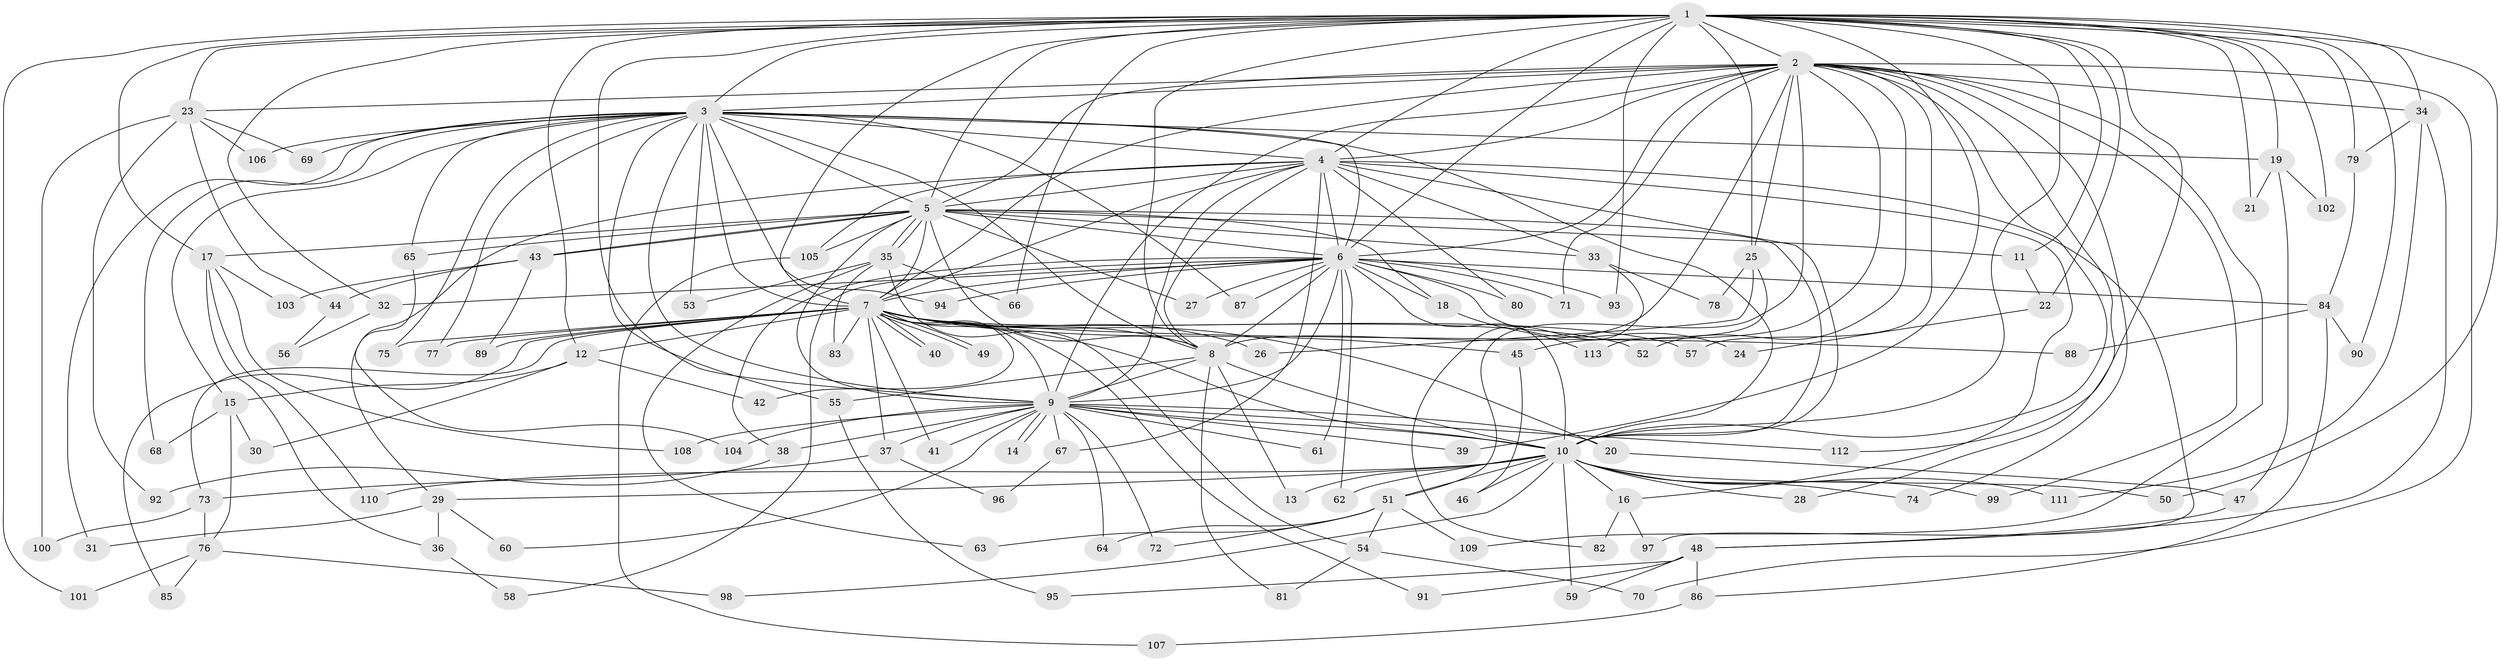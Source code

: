 // coarse degree distribution, {25: 0.011363636363636364, 31: 0.011363636363636364, 19: 0.022727272727272728, 20: 0.011363636363636364, 26: 0.011363636363636364, 9: 0.022727272727272728, 21: 0.011363636363636364, 3: 0.125, 4: 0.06818181818181818, 1: 0.011363636363636364, 6: 0.03409090909090909, 2: 0.5909090909090909, 7: 0.011363636363636364, 5: 0.045454545454545456, 8: 0.011363636363636364}
// Generated by graph-tools (version 1.1) at 2025/41/03/06/25 10:41:44]
// undirected, 113 vertices, 251 edges
graph export_dot {
graph [start="1"]
  node [color=gray90,style=filled];
  1;
  2;
  3;
  4;
  5;
  6;
  7;
  8;
  9;
  10;
  11;
  12;
  13;
  14;
  15;
  16;
  17;
  18;
  19;
  20;
  21;
  22;
  23;
  24;
  25;
  26;
  27;
  28;
  29;
  30;
  31;
  32;
  33;
  34;
  35;
  36;
  37;
  38;
  39;
  40;
  41;
  42;
  43;
  44;
  45;
  46;
  47;
  48;
  49;
  50;
  51;
  52;
  53;
  54;
  55;
  56;
  57;
  58;
  59;
  60;
  61;
  62;
  63;
  64;
  65;
  66;
  67;
  68;
  69;
  70;
  71;
  72;
  73;
  74;
  75;
  76;
  77;
  78;
  79;
  80;
  81;
  82;
  83;
  84;
  85;
  86;
  87;
  88;
  89;
  90;
  91;
  92;
  93;
  94;
  95;
  96;
  97;
  98;
  99;
  100;
  101;
  102;
  103;
  104;
  105;
  106;
  107;
  108;
  109;
  110;
  111;
  112;
  113;
  1 -- 2;
  1 -- 3;
  1 -- 4;
  1 -- 5;
  1 -- 6;
  1 -- 7;
  1 -- 8;
  1 -- 9;
  1 -- 10;
  1 -- 11;
  1 -- 12;
  1 -- 17;
  1 -- 19;
  1 -- 21;
  1 -- 22;
  1 -- 23;
  1 -- 25;
  1 -- 32;
  1 -- 34;
  1 -- 39;
  1 -- 50;
  1 -- 66;
  1 -- 79;
  1 -- 90;
  1 -- 93;
  1 -- 101;
  1 -- 102;
  1 -- 112;
  2 -- 3;
  2 -- 4;
  2 -- 5;
  2 -- 6;
  2 -- 7;
  2 -- 8;
  2 -- 9;
  2 -- 10;
  2 -- 23;
  2 -- 25;
  2 -- 28;
  2 -- 34;
  2 -- 45;
  2 -- 51;
  2 -- 52;
  2 -- 57;
  2 -- 70;
  2 -- 71;
  2 -- 74;
  2 -- 99;
  2 -- 109;
  3 -- 4;
  3 -- 5;
  3 -- 6;
  3 -- 7;
  3 -- 8;
  3 -- 9;
  3 -- 10;
  3 -- 15;
  3 -- 19;
  3 -- 31;
  3 -- 53;
  3 -- 55;
  3 -- 65;
  3 -- 68;
  3 -- 69;
  3 -- 75;
  3 -- 77;
  3 -- 87;
  3 -- 94;
  3 -- 106;
  4 -- 5;
  4 -- 6;
  4 -- 7;
  4 -- 8;
  4 -- 9;
  4 -- 10;
  4 -- 16;
  4 -- 29;
  4 -- 33;
  4 -- 67;
  4 -- 80;
  4 -- 97;
  4 -- 105;
  5 -- 6;
  5 -- 7;
  5 -- 8;
  5 -- 9;
  5 -- 10;
  5 -- 11;
  5 -- 17;
  5 -- 18;
  5 -- 27;
  5 -- 33;
  5 -- 35;
  5 -- 35;
  5 -- 43;
  5 -- 43;
  5 -- 65;
  5 -- 105;
  6 -- 7;
  6 -- 8;
  6 -- 9;
  6 -- 10;
  6 -- 18;
  6 -- 24;
  6 -- 27;
  6 -- 32;
  6 -- 38;
  6 -- 58;
  6 -- 61;
  6 -- 62;
  6 -- 71;
  6 -- 80;
  6 -- 84;
  6 -- 87;
  6 -- 93;
  6 -- 94;
  7 -- 8;
  7 -- 9;
  7 -- 10;
  7 -- 12;
  7 -- 20;
  7 -- 26;
  7 -- 37;
  7 -- 40;
  7 -- 40;
  7 -- 41;
  7 -- 42;
  7 -- 45;
  7 -- 49;
  7 -- 49;
  7 -- 52;
  7 -- 57;
  7 -- 73;
  7 -- 75;
  7 -- 77;
  7 -- 83;
  7 -- 85;
  7 -- 88;
  7 -- 89;
  7 -- 91;
  8 -- 9;
  8 -- 10;
  8 -- 13;
  8 -- 55;
  8 -- 81;
  9 -- 10;
  9 -- 14;
  9 -- 14;
  9 -- 20;
  9 -- 37;
  9 -- 38;
  9 -- 39;
  9 -- 41;
  9 -- 60;
  9 -- 61;
  9 -- 64;
  9 -- 67;
  9 -- 72;
  9 -- 104;
  9 -- 108;
  9 -- 112;
  10 -- 13;
  10 -- 16;
  10 -- 28;
  10 -- 29;
  10 -- 46;
  10 -- 50;
  10 -- 51;
  10 -- 59;
  10 -- 62;
  10 -- 74;
  10 -- 98;
  10 -- 99;
  10 -- 110;
  10 -- 111;
  11 -- 22;
  12 -- 15;
  12 -- 30;
  12 -- 42;
  15 -- 30;
  15 -- 68;
  15 -- 76;
  16 -- 82;
  16 -- 97;
  17 -- 36;
  17 -- 103;
  17 -- 108;
  17 -- 110;
  18 -- 113;
  19 -- 21;
  19 -- 47;
  19 -- 102;
  20 -- 47;
  22 -- 24;
  23 -- 44;
  23 -- 69;
  23 -- 92;
  23 -- 100;
  23 -- 106;
  25 -- 26;
  25 -- 78;
  25 -- 113;
  29 -- 31;
  29 -- 36;
  29 -- 60;
  32 -- 56;
  33 -- 78;
  33 -- 82;
  34 -- 48;
  34 -- 79;
  34 -- 111;
  35 -- 53;
  35 -- 54;
  35 -- 63;
  35 -- 66;
  35 -- 83;
  36 -- 58;
  37 -- 73;
  37 -- 96;
  38 -- 92;
  43 -- 44;
  43 -- 89;
  43 -- 103;
  44 -- 56;
  45 -- 46;
  47 -- 48;
  48 -- 59;
  48 -- 86;
  48 -- 91;
  48 -- 95;
  51 -- 54;
  51 -- 63;
  51 -- 64;
  51 -- 72;
  51 -- 109;
  54 -- 70;
  54 -- 81;
  55 -- 95;
  65 -- 104;
  67 -- 96;
  73 -- 76;
  73 -- 100;
  76 -- 85;
  76 -- 98;
  76 -- 101;
  79 -- 84;
  84 -- 86;
  84 -- 88;
  84 -- 90;
  86 -- 107;
  105 -- 107;
}
